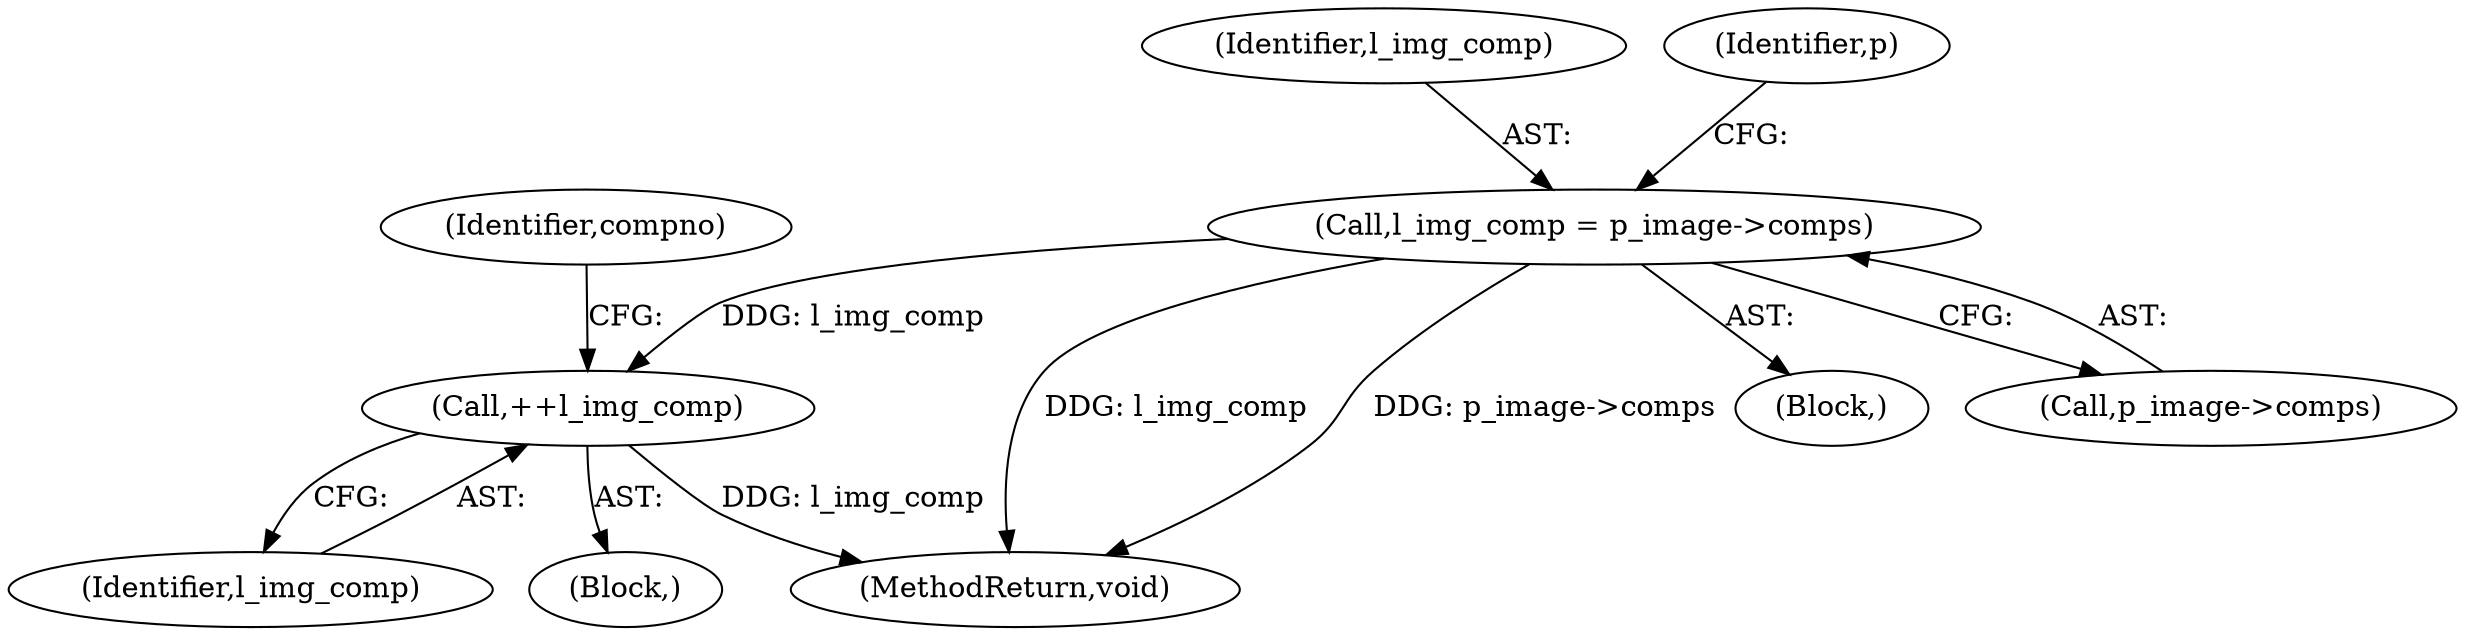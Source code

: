 digraph "0_openjpeg_5d00b719f4b93b1445e6fb4c766b9a9883c57949@pointer" {
"1000178" [label="(Call,l_img_comp = p_image->comps)"];
"1000600" [label="(Call,++l_img_comp)"];
"1000602" [label="(MethodReturn,void)"];
"1000600" [label="(Call,++l_img_comp)"];
"1000129" [label="(Block,)"];
"1000180" [label="(Call,p_image->comps)"];
"1000179" [label="(Identifier,l_img_comp)"];
"1000307" [label="(Identifier,compno)"];
"1000178" [label="(Call,l_img_comp = p_image->comps)"];
"1000601" [label="(Identifier,l_img_comp)"];
"1000308" [label="(Block,)"];
"1000184" [label="(Identifier,p)"];
"1000178" -> "1000129"  [label="AST: "];
"1000178" -> "1000180"  [label="CFG: "];
"1000179" -> "1000178"  [label="AST: "];
"1000180" -> "1000178"  [label="AST: "];
"1000184" -> "1000178"  [label="CFG: "];
"1000178" -> "1000602"  [label="DDG: l_img_comp"];
"1000178" -> "1000602"  [label="DDG: p_image->comps"];
"1000178" -> "1000600"  [label="DDG: l_img_comp"];
"1000600" -> "1000308"  [label="AST: "];
"1000600" -> "1000601"  [label="CFG: "];
"1000601" -> "1000600"  [label="AST: "];
"1000307" -> "1000600"  [label="CFG: "];
"1000600" -> "1000602"  [label="DDG: l_img_comp"];
}
